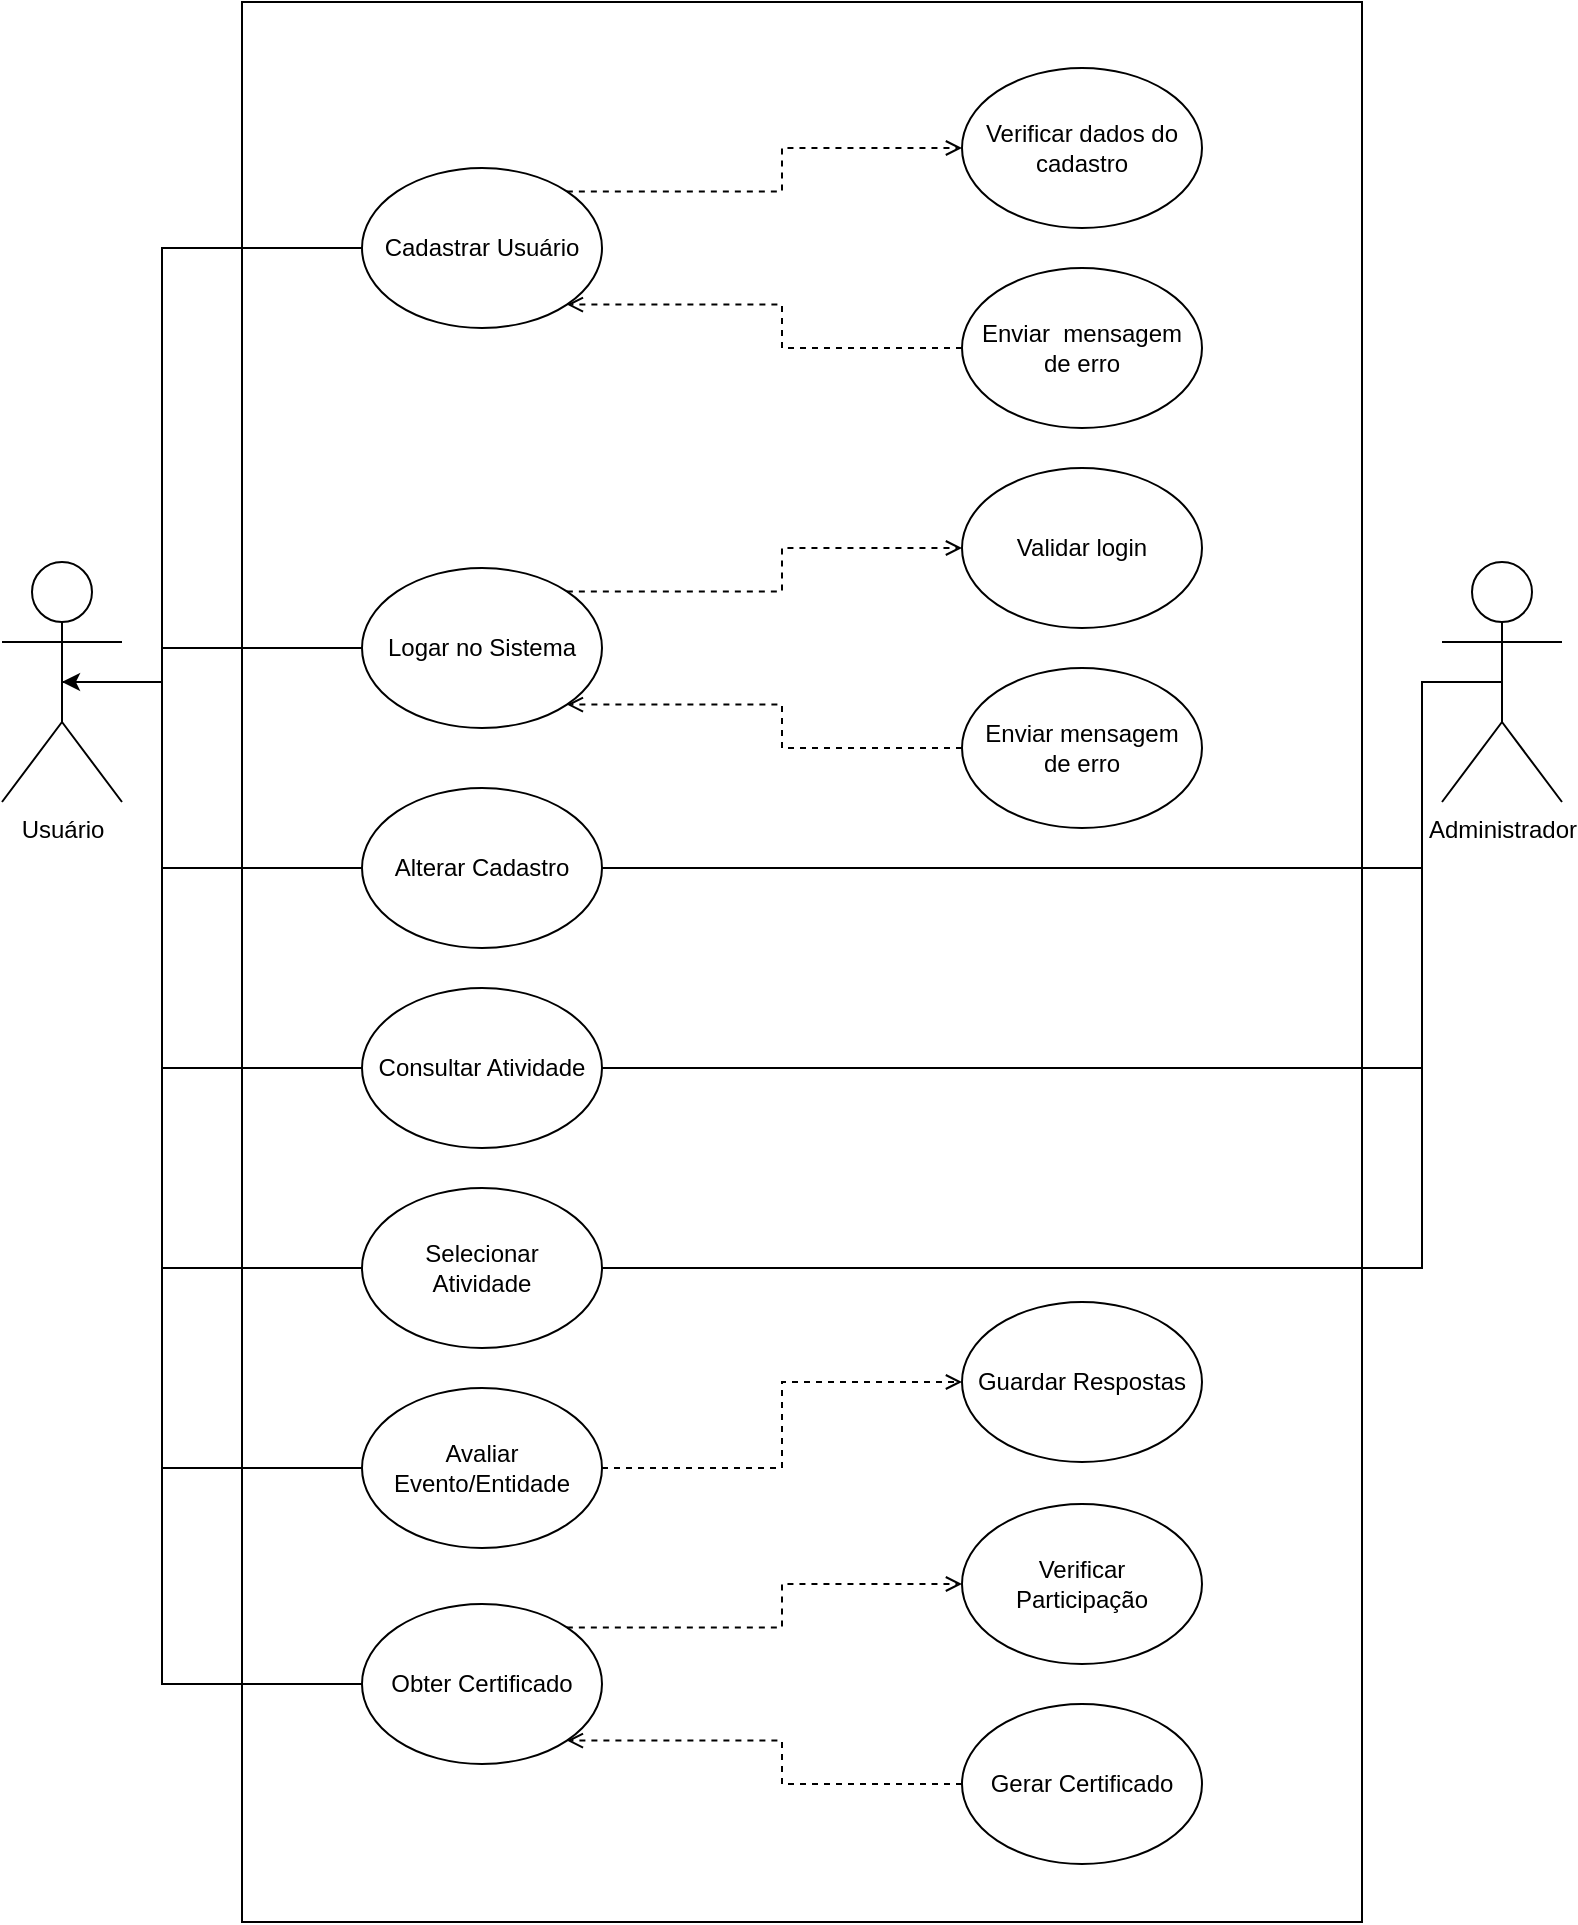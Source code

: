 <mxfile version="22.1.5" type="device">
  <diagram name="Página-1" id="tPPJbCeXgJZ2ICkLLyi5">
    <mxGraphModel dx="231" dy="124" grid="1" gridSize="10" guides="1" tooltips="1" connect="1" arrows="1" fold="1" page="1" pageScale="1" pageWidth="827" pageHeight="1169" math="0" shadow="0">
      <root>
        <mxCell id="0" />
        <mxCell id="1" parent="0" />
        <mxCell id="_-m-CiRys5ogKV522doP-2" value="" style="rounded=0;whiteSpace=wrap;html=1;strokeWidth=1;" parent="1" vertex="1">
          <mxGeometry x="140" y="110" width="560" height="960" as="geometry" />
        </mxCell>
        <mxCell id="_-m-CiRys5ogKV522doP-5" value="Usuário" style="shape=umlActor;verticalLabelPosition=bottom;verticalAlign=top;html=1;outlineConnect=0;strokeWidth=1;" parent="1" vertex="1">
          <mxGeometry x="20" y="390" width="60" height="120" as="geometry" />
        </mxCell>
        <mxCell id="_-m-CiRys5ogKV522doP-6" value="&lt;font style=&quot;vertical-align: inherit;&quot;&gt;&lt;font style=&quot;vertical-align: inherit;&quot;&gt;Administrador&lt;/font&gt;&lt;/font&gt;" style="shape=umlActor;verticalLabelPosition=bottom;verticalAlign=top;html=1;outlineConnect=0;strokeWidth=1;" parent="1" vertex="1">
          <mxGeometry x="740" y="390" width="60" height="120" as="geometry" />
        </mxCell>
        <mxCell id="_-m-CiRys5ogKV522doP-28" style="edgeStyle=orthogonalEdgeStyle;rounded=0;orthogonalLoop=1;jettySize=auto;html=1;exitX=1;exitY=0;exitDx=0;exitDy=0;entryX=0;entryY=0.5;entryDx=0;entryDy=0;dashed=1;endArrow=open;endFill=0;strokeWidth=1;" parent="1" source="_-m-CiRys5ogKV522doP-9" target="_-m-CiRys5ogKV522doP-20" edge="1">
          <mxGeometry relative="1" as="geometry" />
        </mxCell>
        <mxCell id="_-m-CiRys5ogKV522doP-9" value="Cadastrar Usuário" style="ellipse;whiteSpace=wrap;html=1;strokeWidth=1;" parent="1" vertex="1">
          <mxGeometry x="200" y="193" width="120" height="80" as="geometry" />
        </mxCell>
        <mxCell id="_-m-CiRys5ogKV522doP-12" value="Alterar Cadastro" style="ellipse;whiteSpace=wrap;html=1;strokeWidth=1;" parent="1" vertex="1">
          <mxGeometry x="200" y="503" width="120" height="80" as="geometry" />
        </mxCell>
        <mxCell id="_-m-CiRys5ogKV522doP-13" value="Consultar Atividade" style="ellipse;whiteSpace=wrap;html=1;strokeWidth=1;" parent="1" vertex="1">
          <mxGeometry x="200" y="603" width="120" height="80" as="geometry" />
        </mxCell>
        <mxCell id="_-m-CiRys5ogKV522doP-41" style="edgeStyle=orthogonalEdgeStyle;rounded=0;orthogonalLoop=1;jettySize=auto;html=1;exitX=1;exitY=0.5;exitDx=0;exitDy=0;endArrow=none;endFill=0;strokeWidth=1;" parent="1" source="_-m-CiRys5ogKV522doP-14" edge="1">
          <mxGeometry relative="1" as="geometry">
            <mxPoint x="770.0" y="450" as="targetPoint" />
            <Array as="points">
              <mxPoint x="730" y="743" />
              <mxPoint x="730" y="450" />
            </Array>
          </mxGeometry>
        </mxCell>
        <mxCell id="_-m-CiRys5ogKV522doP-14" value="Selecionar&lt;br&gt;Atividade" style="ellipse;whiteSpace=wrap;html=1;strokeWidth=1;" parent="1" vertex="1">
          <mxGeometry x="200" y="703" width="120" height="80" as="geometry" />
        </mxCell>
        <mxCell id="_-m-CiRys5ogKV522doP-38" style="edgeStyle=orthogonalEdgeStyle;rounded=0;orthogonalLoop=1;jettySize=auto;html=1;exitX=0;exitY=0.5;exitDx=0;exitDy=0;strokeWidth=1;endArrow=none;endFill=0;" parent="1" source="_-m-CiRys5ogKV522doP-15" edge="1">
          <mxGeometry relative="1" as="geometry">
            <mxPoint x="50" y="450" as="targetPoint" />
            <Array as="points">
              <mxPoint x="100" y="843" />
              <mxPoint x="100" y="450" />
            </Array>
          </mxGeometry>
        </mxCell>
        <mxCell id="FogCVz4P-83Ox8owbyvJ-2" style="edgeStyle=orthogonalEdgeStyle;rounded=0;orthogonalLoop=1;jettySize=auto;html=1;exitX=1;exitY=0.5;exitDx=0;exitDy=0;entryX=0;entryY=0.5;entryDx=0;entryDy=0;dashed=1;endArrow=open;endFill=0;" parent="1" source="_-m-CiRys5ogKV522doP-15" target="FogCVz4P-83Ox8owbyvJ-1" edge="1">
          <mxGeometry relative="1" as="geometry" />
        </mxCell>
        <mxCell id="_-m-CiRys5ogKV522doP-15" value="Avaliar&lt;br&gt;Evento/Entidade" style="ellipse;whiteSpace=wrap;html=1;strokeWidth=1;" parent="1" vertex="1">
          <mxGeometry x="200" y="803" width="120" height="80" as="geometry" />
        </mxCell>
        <mxCell id="_-m-CiRys5ogKV522doP-20" value="Verificar dados do cadastro" style="ellipse;whiteSpace=wrap;html=1;strokeWidth=1;" parent="1" vertex="1">
          <mxGeometry x="500" y="143" width="120" height="80" as="geometry" />
        </mxCell>
        <mxCell id="_-m-CiRys5ogKV522doP-29" style="edgeStyle=orthogonalEdgeStyle;rounded=0;orthogonalLoop=1;jettySize=auto;html=1;exitX=0;exitY=0.5;exitDx=0;exitDy=0;entryX=1;entryY=1;entryDx=0;entryDy=0;endArrow=open;endFill=0;dashed=1;strokeWidth=1;" parent="1" source="_-m-CiRys5ogKV522doP-21" target="_-m-CiRys5ogKV522doP-9" edge="1">
          <mxGeometry relative="1" as="geometry" />
        </mxCell>
        <mxCell id="_-m-CiRys5ogKV522doP-21" value="Enviar&amp;nbsp; mensagem&lt;br&gt;de erro" style="ellipse;whiteSpace=wrap;html=1;strokeWidth=1;" parent="1" vertex="1">
          <mxGeometry x="500" y="243" width="120" height="80" as="geometry" />
        </mxCell>
        <mxCell id="_-m-CiRys5ogKV522doP-31" style="edgeStyle=orthogonalEdgeStyle;rounded=0;orthogonalLoop=1;jettySize=auto;html=1;exitX=1;exitY=0;exitDx=0;exitDy=0;entryX=0;entryY=0.5;entryDx=0;entryDy=0;endArrow=open;endFill=0;strokeWidth=1;dashed=1;" parent="1" source="_-m-CiRys5ogKV522doP-24" target="_-m-CiRys5ogKV522doP-25" edge="1">
          <mxGeometry relative="1" as="geometry" />
        </mxCell>
        <mxCell id="_-m-CiRys5ogKV522doP-24" value="Logar no Sistema" style="ellipse;whiteSpace=wrap;html=1;strokeWidth=1;" parent="1" vertex="1">
          <mxGeometry x="200" y="393" width="120" height="80" as="geometry" />
        </mxCell>
        <mxCell id="_-m-CiRys5ogKV522doP-25" value="Validar login" style="ellipse;whiteSpace=wrap;html=1;strokeWidth=1;" parent="1" vertex="1">
          <mxGeometry x="500" y="343" width="120" height="80" as="geometry" />
        </mxCell>
        <mxCell id="_-m-CiRys5ogKV522doP-32" style="edgeStyle=orthogonalEdgeStyle;rounded=0;orthogonalLoop=1;jettySize=auto;html=1;exitX=0;exitY=0.5;exitDx=0;exitDy=0;entryX=1;entryY=1;entryDx=0;entryDy=0;endArrow=open;endFill=0;strokeWidth=1;dashed=1;" parent="1" source="_-m-CiRys5ogKV522doP-26" target="_-m-CiRys5ogKV522doP-24" edge="1">
          <mxGeometry relative="1" as="geometry" />
        </mxCell>
        <mxCell id="_-m-CiRys5ogKV522doP-26" value="Enviar mensagem&lt;br&gt;de erro" style="ellipse;whiteSpace=wrap;html=1;strokeWidth=1;" parent="1" vertex="1">
          <mxGeometry x="500" y="443" width="120" height="80" as="geometry" />
        </mxCell>
        <mxCell id="_-m-CiRys5ogKV522doP-33" style="edgeStyle=orthogonalEdgeStyle;rounded=0;orthogonalLoop=1;jettySize=auto;html=1;exitX=0;exitY=0.5;exitDx=0;exitDy=0;entryX=0.5;entryY=0.5;entryDx=0;entryDy=0;entryPerimeter=0;endArrow=none;endFill=0;strokeWidth=1;" parent="1" source="_-m-CiRys5ogKV522doP-9" target="_-m-CiRys5ogKV522doP-5" edge="1">
          <mxGeometry relative="1" as="geometry">
            <Array as="points">
              <mxPoint x="100" y="233" />
              <mxPoint x="100" y="450" />
            </Array>
          </mxGeometry>
        </mxCell>
        <mxCell id="_-m-CiRys5ogKV522doP-34" style="edgeStyle=orthogonalEdgeStyle;rounded=0;orthogonalLoop=1;jettySize=auto;html=1;exitX=0;exitY=0.5;exitDx=0;exitDy=0;entryX=0.5;entryY=0.5;entryDx=0;entryDy=0;entryPerimeter=0;endArrow=none;endFill=0;strokeWidth=1;" parent="1" source="_-m-CiRys5ogKV522doP-24" target="_-m-CiRys5ogKV522doP-5" edge="1">
          <mxGeometry relative="1" as="geometry">
            <Array as="points">
              <mxPoint x="100" y="433" />
              <mxPoint x="100" y="450" />
            </Array>
          </mxGeometry>
        </mxCell>
        <mxCell id="_-m-CiRys5ogKV522doP-35" style="edgeStyle=orthogonalEdgeStyle;rounded=0;orthogonalLoop=1;jettySize=auto;html=1;exitX=0;exitY=0.5;exitDx=0;exitDy=0;entryX=0.5;entryY=0.5;entryDx=0;entryDy=0;entryPerimeter=0;endArrow=none;endFill=0;strokeWidth=1;" parent="1" source="_-m-CiRys5ogKV522doP-12" target="_-m-CiRys5ogKV522doP-5" edge="1">
          <mxGeometry relative="1" as="geometry">
            <Array as="points">
              <mxPoint x="100" y="543" />
              <mxPoint x="100" y="450" />
            </Array>
          </mxGeometry>
        </mxCell>
        <mxCell id="_-m-CiRys5ogKV522doP-36" style="edgeStyle=orthogonalEdgeStyle;rounded=0;orthogonalLoop=1;jettySize=auto;html=1;exitX=0;exitY=0.5;exitDx=0;exitDy=0;entryX=0.5;entryY=0.5;entryDx=0;entryDy=0;entryPerimeter=0;strokeWidth=1;endArrow=none;endFill=0;" parent="1" source="_-m-CiRys5ogKV522doP-13" target="_-m-CiRys5ogKV522doP-5" edge="1">
          <mxGeometry relative="1" as="geometry">
            <Array as="points">
              <mxPoint x="100" y="643" />
              <mxPoint x="100" y="450" />
            </Array>
          </mxGeometry>
        </mxCell>
        <mxCell id="_-m-CiRys5ogKV522doP-37" style="edgeStyle=orthogonalEdgeStyle;rounded=0;orthogonalLoop=1;jettySize=auto;html=1;exitX=0;exitY=0.5;exitDx=0;exitDy=0;entryX=0.5;entryY=0.5;entryDx=0;entryDy=0;entryPerimeter=0;strokeWidth=1;endArrow=none;endFill=0;" parent="1" source="_-m-CiRys5ogKV522doP-14" target="_-m-CiRys5ogKV522doP-5" edge="1">
          <mxGeometry relative="1" as="geometry">
            <Array as="points">
              <mxPoint x="100" y="743" />
              <mxPoint x="100" y="450" />
            </Array>
          </mxGeometry>
        </mxCell>
        <mxCell id="_-m-CiRys5ogKV522doP-39" style="edgeStyle=orthogonalEdgeStyle;rounded=0;orthogonalLoop=1;jettySize=auto;html=1;exitX=1;exitY=0.5;exitDx=0;exitDy=0;entryX=0.5;entryY=0.5;entryDx=0;entryDy=0;entryPerimeter=0;endArrow=none;endFill=0;strokeWidth=1;" parent="1" source="_-m-CiRys5ogKV522doP-12" target="_-m-CiRys5ogKV522doP-6" edge="1">
          <mxGeometry relative="1" as="geometry">
            <Array as="points">
              <mxPoint x="730" y="543" />
              <mxPoint x="730" y="450" />
            </Array>
          </mxGeometry>
        </mxCell>
        <mxCell id="_-m-CiRys5ogKV522doP-40" style="edgeStyle=orthogonalEdgeStyle;rounded=0;orthogonalLoop=1;jettySize=auto;html=1;exitX=1;exitY=0.5;exitDx=0;exitDy=0;entryX=0.5;entryY=0.5;entryDx=0;entryDy=0;entryPerimeter=0;endArrow=none;endFill=0;strokeWidth=1;" parent="1" source="_-m-CiRys5ogKV522doP-13" target="_-m-CiRys5ogKV522doP-6" edge="1">
          <mxGeometry relative="1" as="geometry">
            <Array as="points">
              <mxPoint x="730" y="643" />
              <mxPoint x="730" y="450" />
            </Array>
          </mxGeometry>
        </mxCell>
        <mxCell id="SH5L0Hox0741thRIzfuZ-7" style="edgeStyle=orthogonalEdgeStyle;rounded=0;orthogonalLoop=1;jettySize=auto;html=1;exitX=1;exitY=0;exitDx=0;exitDy=0;entryX=0;entryY=0.5;entryDx=0;entryDy=0;endArrow=open;endFill=0;strokeWidth=1;dashed=1;" parent="1" source="SH5L0Hox0741thRIzfuZ-8" target="SH5L0Hox0741thRIzfuZ-9" edge="1">
          <mxGeometry relative="1" as="geometry" />
        </mxCell>
        <mxCell id="SH5L0Hox0741thRIzfuZ-8" value="Obter Certificado" style="ellipse;whiteSpace=wrap;html=1;strokeWidth=1;" parent="1" vertex="1">
          <mxGeometry x="200" y="911" width="120" height="80" as="geometry" />
        </mxCell>
        <mxCell id="SH5L0Hox0741thRIzfuZ-9" value="Verificar&lt;br&gt;Participação" style="ellipse;whiteSpace=wrap;html=1;strokeWidth=1;" parent="1" vertex="1">
          <mxGeometry x="500" y="861" width="120" height="80" as="geometry" />
        </mxCell>
        <mxCell id="SH5L0Hox0741thRIzfuZ-10" style="edgeStyle=orthogonalEdgeStyle;rounded=0;orthogonalLoop=1;jettySize=auto;html=1;exitX=0;exitY=0.5;exitDx=0;exitDy=0;entryX=1;entryY=1;entryDx=0;entryDy=0;endArrow=open;endFill=0;strokeWidth=1;dashed=1;" parent="1" source="SH5L0Hox0741thRIzfuZ-11" target="SH5L0Hox0741thRIzfuZ-8" edge="1">
          <mxGeometry relative="1" as="geometry" />
        </mxCell>
        <mxCell id="SH5L0Hox0741thRIzfuZ-11" value="Gerar Certificado" style="ellipse;whiteSpace=wrap;html=1;strokeWidth=1;" parent="1" vertex="1">
          <mxGeometry x="500" y="961" width="120" height="80" as="geometry" />
        </mxCell>
        <mxCell id="SH5L0Hox0741thRIzfuZ-12" style="edgeStyle=orthogonalEdgeStyle;rounded=0;orthogonalLoop=1;jettySize=auto;html=1;exitX=0;exitY=0.5;exitDx=0;exitDy=0;entryX=0.5;entryY=0.5;entryDx=0;entryDy=0;entryPerimeter=0;endArrow=classic;endFill=1;" parent="1" source="SH5L0Hox0741thRIzfuZ-8" target="_-m-CiRys5ogKV522doP-5" edge="1">
          <mxGeometry relative="1" as="geometry">
            <Array as="points">
              <mxPoint x="100" y="951" />
              <mxPoint x="100" y="450" />
            </Array>
          </mxGeometry>
        </mxCell>
        <mxCell id="FogCVz4P-83Ox8owbyvJ-1" value="Guardar Respostas" style="ellipse;whiteSpace=wrap;html=1;" parent="1" vertex="1">
          <mxGeometry x="500" y="760" width="120" height="80" as="geometry" />
        </mxCell>
      </root>
    </mxGraphModel>
  </diagram>
</mxfile>
